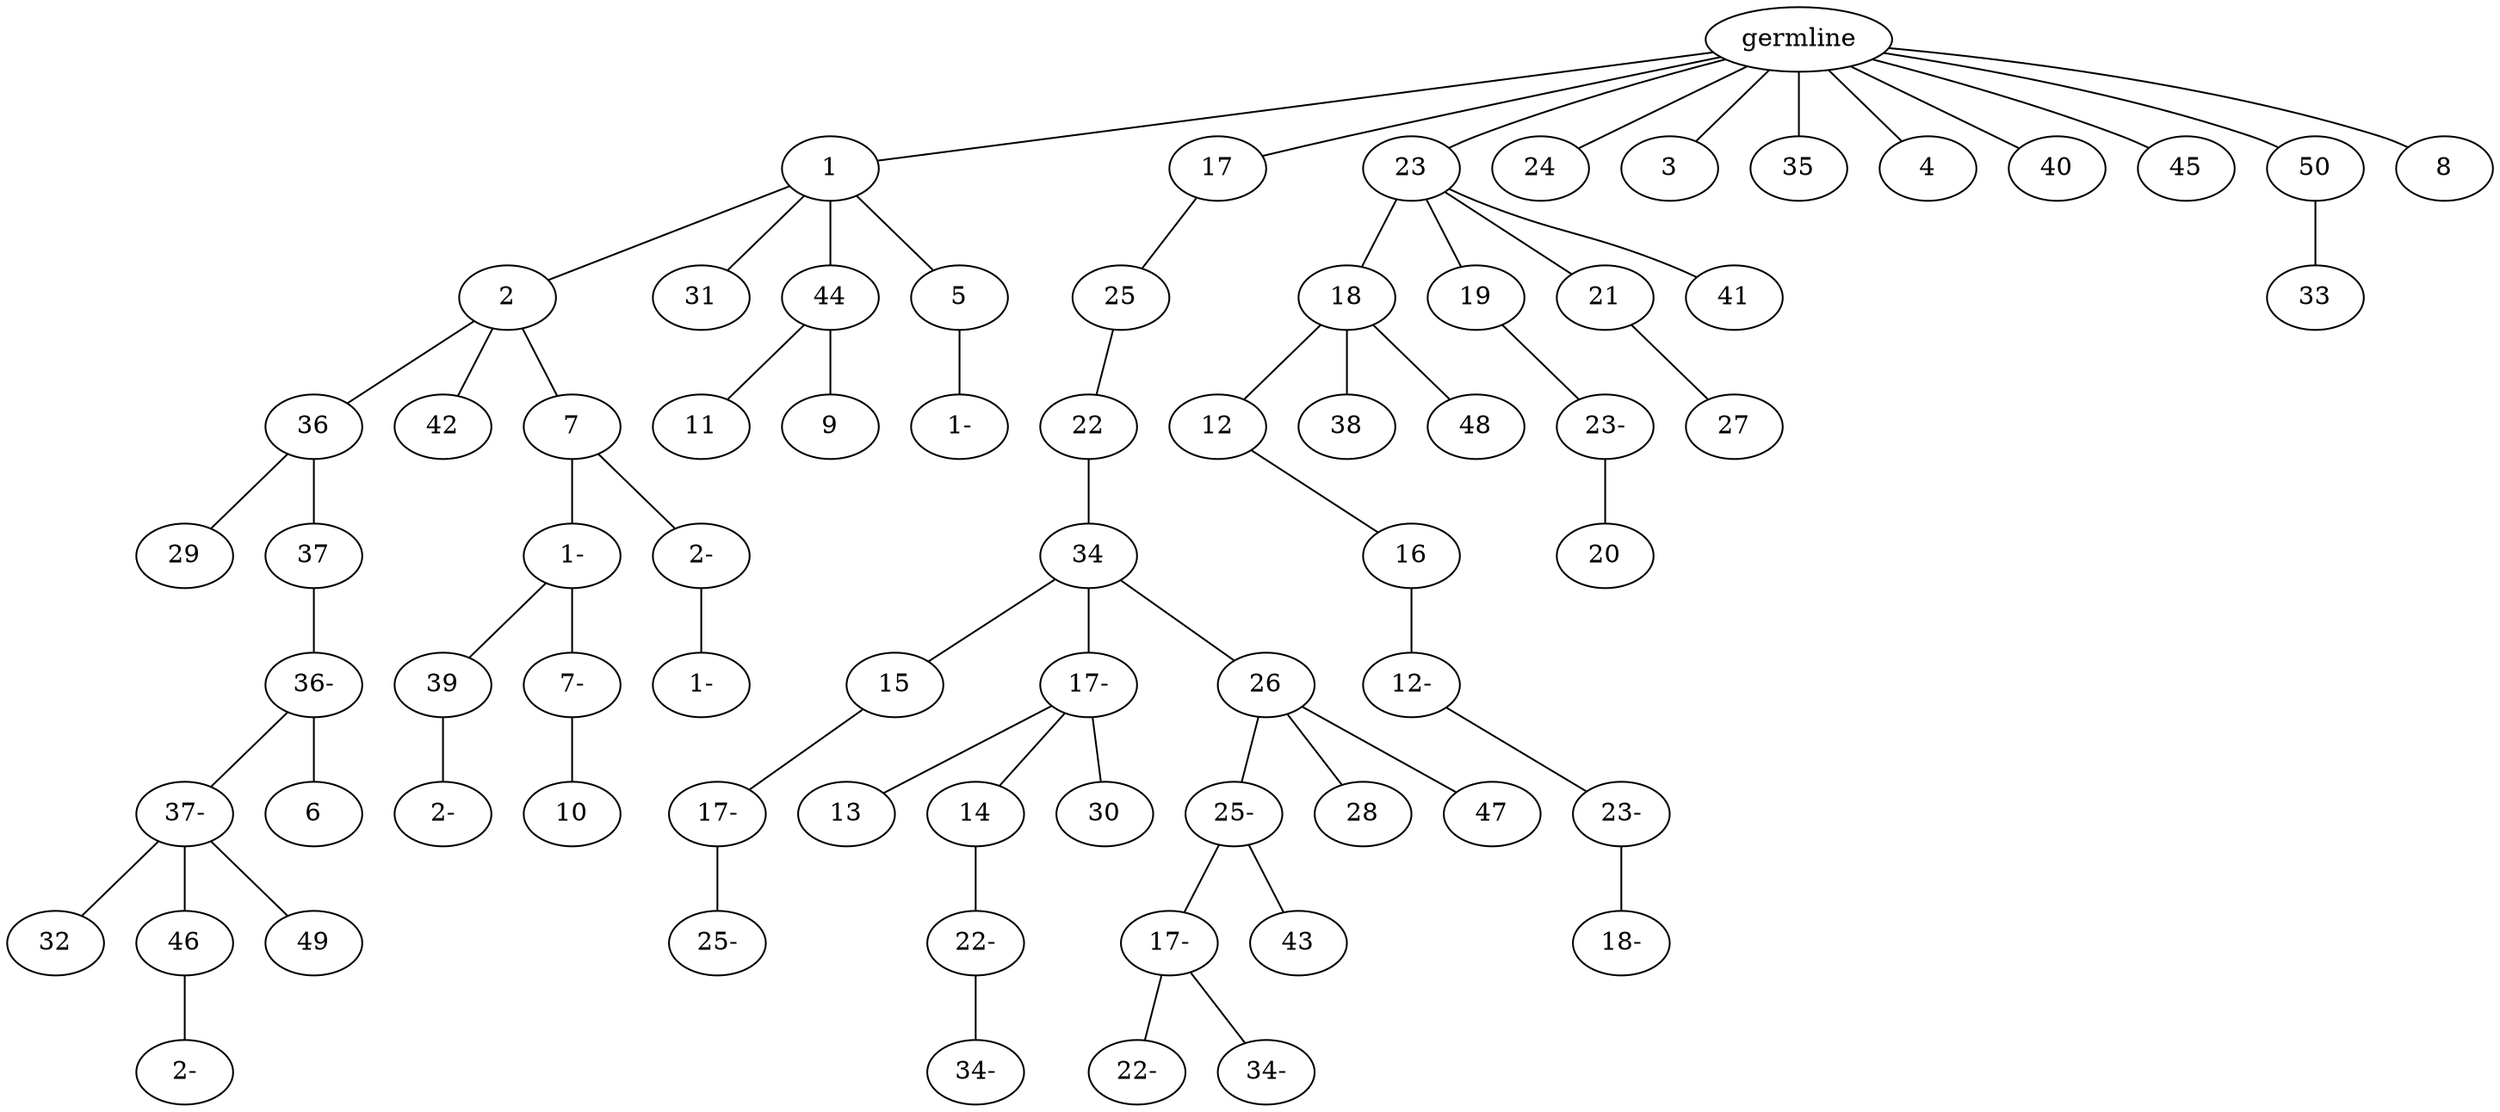 graph tree {
    "140122624542176" [label="germline"];
    "140122623849520" [label="1"];
    "140122623852160" [label="2"];
    "140122623851776" [label="36"];
    "140122623849760" [label="29"];
    "140122623850144" [label="37"];
    "140122623850624" [label="36-"];
    "140122623848560" [label="37-"];
    "140122623928016" [label="32"];
    "140122623928880" [label="46"];
    "140122623604048" [label="2-"];
    "140122623604240" [label="49"];
    "140122623851344" [label="6"];
    "140122623926864" [label="42"];
    "140122623852304" [label="7"];
    "140122623850480" [label="1-"];
    "140122623851296" [label="39"];
    "140122623956640" [label="2-"];
    "140122623604336" [label="7-"];
    "140122623956016" [label="10"];
    "140122623851680" [label="2-"];
    "140122623956208" [label="1-"];
    "140122623850192" [label="31"];
    "140122623850912" [label="44"];
    "140122623850528" [label="11"];
    "140122623603760" [label="9"];
    "140122623852256" [label="5"];
    "140122623603376" [label="1-"];
    "140122623829424" [label="17"];
    "140122623851536" [label="25"];
    "140122623433360" [label="22"];
    "140122623430720" [label="34"];
    "140122623433264" [label="15"];
    "140122623431392" [label="17-"];
    "140122624005552" [label="25-"];
    "140122623432688" [label="17-"];
    "140122624004304" [label="13"];
    "140122624007472" [label="14"];
    "140122624007856" [label="22-"];
    "140122624005504" [label="34-"];
    "140122624007376" [label="30"];
    "140122623431824" [label="26"];
    "140122624004544" [label="25-"];
    "140122623482080" [label="17-"];
    "140122623480256" [label="22-"];
    "140122623483280" [label="34-"];
    "140122623483568" [label="43"];
    "140122624005648" [label="28"];
    "140122624007712" [label="47"];
    "140122623831728" [label="23"];
    "140122623433696" [label="18"];
    "140122623434320" [label="12"];
    "140122623434416" [label="16"];
    "140122624005744" [label="12-"];
    "140122623482848" [label="23-"];
    "140122623483856" [label="18-"];
    "140122623432448" [label="38"];
    "140122623432208" [label="48"];
    "140122624004928" [label="19"];
    "140122623432640" [label="23-"];
    "140122623482032" [label="20"];
    "140122624004208" [label="21"];
    "140122623482224" [label="27"];
    "140122623090304" [label="41"];
    "140122623585440" [label="24"];
    "140122623849856" [label="3"];
    "140122623956304" [label="35"];
    "140122623430864" [label="4"];
    "140122623431584" [label="40"];
    "140122623480880" [label="45"];
    "140122623481456" [label="50"];
    "140122623999568" [label="33"];
    "140122623482464" [label="8"];
    "140122624542176" -- "140122623849520";
    "140122624542176" -- "140122623829424";
    "140122624542176" -- "140122623831728";
    "140122624542176" -- "140122623585440";
    "140122624542176" -- "140122623849856";
    "140122624542176" -- "140122623956304";
    "140122624542176" -- "140122623430864";
    "140122624542176" -- "140122623431584";
    "140122624542176" -- "140122623480880";
    "140122624542176" -- "140122623481456";
    "140122624542176" -- "140122623482464";
    "140122623849520" -- "140122623852160";
    "140122623849520" -- "140122623850192";
    "140122623849520" -- "140122623850912";
    "140122623849520" -- "140122623852256";
    "140122623852160" -- "140122623851776";
    "140122623852160" -- "140122623926864";
    "140122623852160" -- "140122623852304";
    "140122623851776" -- "140122623849760";
    "140122623851776" -- "140122623850144";
    "140122623850144" -- "140122623850624";
    "140122623850624" -- "140122623848560";
    "140122623850624" -- "140122623851344";
    "140122623848560" -- "140122623928016";
    "140122623848560" -- "140122623928880";
    "140122623848560" -- "140122623604240";
    "140122623928880" -- "140122623604048";
    "140122623852304" -- "140122623850480";
    "140122623852304" -- "140122623851680";
    "140122623850480" -- "140122623851296";
    "140122623850480" -- "140122623604336";
    "140122623851296" -- "140122623956640";
    "140122623604336" -- "140122623956016";
    "140122623851680" -- "140122623956208";
    "140122623850912" -- "140122623850528";
    "140122623850912" -- "140122623603760";
    "140122623852256" -- "140122623603376";
    "140122623829424" -- "140122623851536";
    "140122623851536" -- "140122623433360";
    "140122623433360" -- "140122623430720";
    "140122623430720" -- "140122623433264";
    "140122623430720" -- "140122623432688";
    "140122623430720" -- "140122623431824";
    "140122623433264" -- "140122623431392";
    "140122623431392" -- "140122624005552";
    "140122623432688" -- "140122624004304";
    "140122623432688" -- "140122624007472";
    "140122623432688" -- "140122624007376";
    "140122624007472" -- "140122624007856";
    "140122624007856" -- "140122624005504";
    "140122623431824" -- "140122624004544";
    "140122623431824" -- "140122624005648";
    "140122623431824" -- "140122624007712";
    "140122624004544" -- "140122623482080";
    "140122624004544" -- "140122623483568";
    "140122623482080" -- "140122623480256";
    "140122623482080" -- "140122623483280";
    "140122623831728" -- "140122623433696";
    "140122623831728" -- "140122624004928";
    "140122623831728" -- "140122624004208";
    "140122623831728" -- "140122623090304";
    "140122623433696" -- "140122623434320";
    "140122623433696" -- "140122623432448";
    "140122623433696" -- "140122623432208";
    "140122623434320" -- "140122623434416";
    "140122623434416" -- "140122624005744";
    "140122624005744" -- "140122623482848";
    "140122623482848" -- "140122623483856";
    "140122624004928" -- "140122623432640";
    "140122623432640" -- "140122623482032";
    "140122624004208" -- "140122623482224";
    "140122623481456" -- "140122623999568";
}
